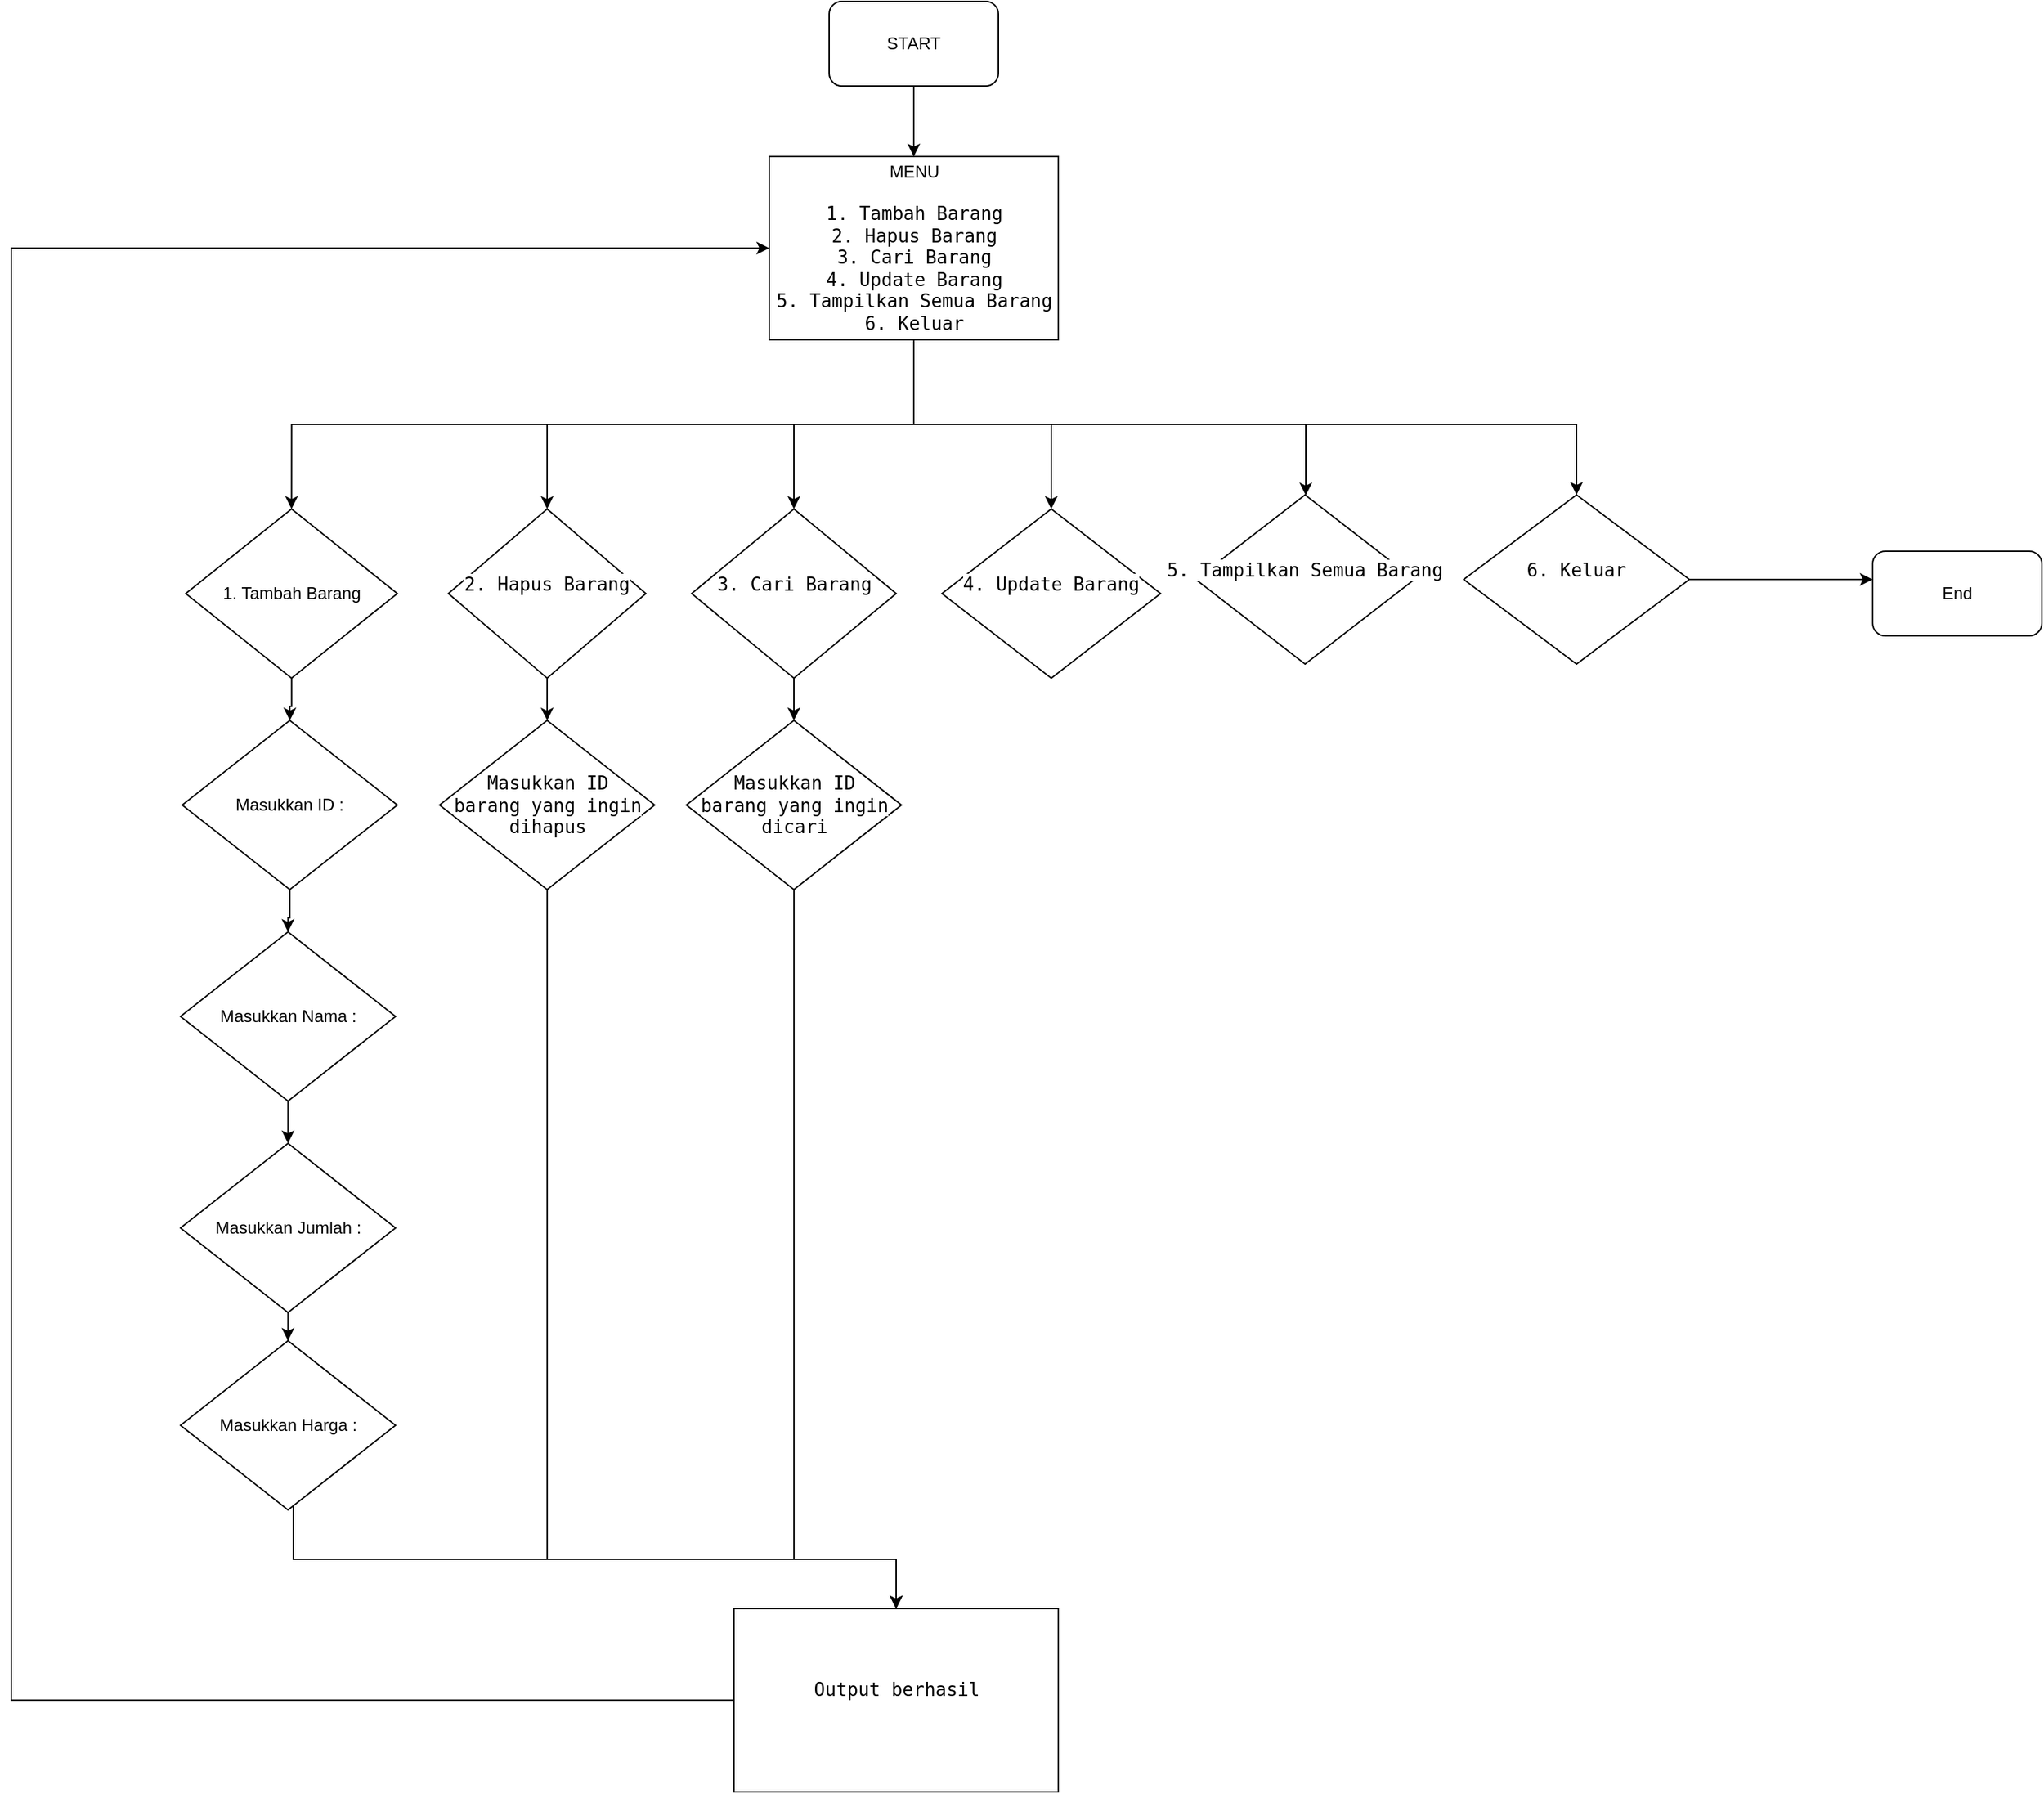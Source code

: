 <mxfile version="24.7.1" type="github">
  <diagram name="Page-1" id="AXtwD7Jq51mVKn2y1dPp">
    <mxGraphModel dx="2970" dy="1215" grid="1" gridSize="10" guides="1" tooltips="1" connect="1" arrows="1" fold="1" page="1" pageScale="1" pageWidth="850" pageHeight="1100" math="0" shadow="0">
      <root>
        <mxCell id="0" />
        <mxCell id="1" parent="0" />
        <mxCell id="LNa_omhU0U5EosSfoNTB-3" style="edgeStyle=orthogonalEdgeStyle;rounded=0;orthogonalLoop=1;jettySize=auto;html=1;" edge="1" parent="1" source="LNa_omhU0U5EosSfoNTB-1" target="LNa_omhU0U5EosSfoNTB-2">
          <mxGeometry relative="1" as="geometry" />
        </mxCell>
        <mxCell id="LNa_omhU0U5EosSfoNTB-1" value="START" style="rounded=1;whiteSpace=wrap;html=1;" vertex="1" parent="1">
          <mxGeometry x="380" y="10" width="120" height="60" as="geometry" />
        </mxCell>
        <mxCell id="LNa_omhU0U5EosSfoNTB-13" value="" style="edgeStyle=orthogonalEdgeStyle;rounded=0;orthogonalLoop=1;jettySize=auto;html=1;" edge="1" parent="1" source="LNa_omhU0U5EosSfoNTB-2" target="LNa_omhU0U5EosSfoNTB-8">
          <mxGeometry relative="1" as="geometry" />
        </mxCell>
        <mxCell id="LNa_omhU0U5EosSfoNTB-21" style="edgeStyle=orthogonalEdgeStyle;rounded=0;orthogonalLoop=1;jettySize=auto;html=1;" edge="1" parent="1" source="LNa_omhU0U5EosSfoNTB-2" target="LNa_omhU0U5EosSfoNTB-7">
          <mxGeometry relative="1" as="geometry" />
        </mxCell>
        <mxCell id="LNa_omhU0U5EosSfoNTB-48" style="edgeStyle=orthogonalEdgeStyle;rounded=0;orthogonalLoop=1;jettySize=auto;html=1;entryX=0.5;entryY=0;entryDx=0;entryDy=0;" edge="1" parent="1" source="LNa_omhU0U5EosSfoNTB-2" target="LNa_omhU0U5EosSfoNTB-4">
          <mxGeometry relative="1" as="geometry">
            <Array as="points">
              <mxPoint x="440" y="310" />
              <mxPoint x="-1" y="310" />
            </Array>
          </mxGeometry>
        </mxCell>
        <mxCell id="LNa_omhU0U5EosSfoNTB-49" style="edgeStyle=orthogonalEdgeStyle;rounded=0;orthogonalLoop=1;jettySize=auto;html=1;" edge="1" parent="1" source="LNa_omhU0U5EosSfoNTB-2" target="LNa_omhU0U5EosSfoNTB-6">
          <mxGeometry relative="1" as="geometry">
            <Array as="points">
              <mxPoint x="440" y="310" />
              <mxPoint x="180" y="310" />
            </Array>
          </mxGeometry>
        </mxCell>
        <mxCell id="LNa_omhU0U5EosSfoNTB-50" style="edgeStyle=orthogonalEdgeStyle;rounded=0;orthogonalLoop=1;jettySize=auto;html=1;" edge="1" parent="1" source="LNa_omhU0U5EosSfoNTB-2" target="LNa_omhU0U5EosSfoNTB-9">
          <mxGeometry relative="1" as="geometry">
            <Array as="points">
              <mxPoint x="440" y="310" />
              <mxPoint x="718" y="310" />
            </Array>
          </mxGeometry>
        </mxCell>
        <mxCell id="LNa_omhU0U5EosSfoNTB-51" style="edgeStyle=orthogonalEdgeStyle;rounded=0;orthogonalLoop=1;jettySize=auto;html=1;entryX=0.5;entryY=0;entryDx=0;entryDy=0;" edge="1" parent="1" source="LNa_omhU0U5EosSfoNTB-2" target="LNa_omhU0U5EosSfoNTB-5">
          <mxGeometry relative="1" as="geometry">
            <Array as="points">
              <mxPoint x="440" y="310" />
              <mxPoint x="910" y="310" />
            </Array>
          </mxGeometry>
        </mxCell>
        <mxCell id="LNa_omhU0U5EosSfoNTB-2" value="MENU&lt;div&gt;&lt;br&gt;&lt;div&gt;&lt;span style=&quot;font-family: monospace; font-size: medium; text-align: start; caret-color: rgba(0, 0, 0, 0); white-space: pre; background-color: rgb(255, 255, 255);&quot;&gt;1. Tambah Barang&lt;br&gt;2. Hapus Barang&lt;br&gt;3. Cari Barang&lt;br&gt;4. Update Barang&lt;br&gt;5. Tampilkan Semua Barang&lt;br&gt;6. Keluar&lt;/span&gt;&lt;br&gt;&lt;/div&gt;&lt;/div&gt;" style="rounded=0;whiteSpace=wrap;html=1;" vertex="1" parent="1">
          <mxGeometry x="337.5" y="120" width="205" height="130" as="geometry" />
        </mxCell>
        <mxCell id="LNa_omhU0U5EosSfoNTB-33" style="edgeStyle=orthogonalEdgeStyle;rounded=0;orthogonalLoop=1;jettySize=auto;html=1;" edge="1" parent="1" source="LNa_omhU0U5EosSfoNTB-4" target="LNa_omhU0U5EosSfoNTB-28">
          <mxGeometry relative="1" as="geometry" />
        </mxCell>
        <mxCell id="LNa_omhU0U5EosSfoNTB-4" value="1. Tambah Barang" style="rhombus;whiteSpace=wrap;html=1;" vertex="1" parent="1">
          <mxGeometry x="-76.25" y="370" width="150" height="120" as="geometry" />
        </mxCell>
        <mxCell id="LNa_omhU0U5EosSfoNTB-46" style="edgeStyle=orthogonalEdgeStyle;rounded=0;orthogonalLoop=1;jettySize=auto;html=1;" edge="1" parent="1" source="LNa_omhU0U5EosSfoNTB-5" target="LNa_omhU0U5EosSfoNTB-45">
          <mxGeometry relative="1" as="geometry">
            <Array as="points">
              <mxPoint x="1090" y="420" />
              <mxPoint x="1090" y="420" />
            </Array>
          </mxGeometry>
        </mxCell>
        <mxCell id="LNa_omhU0U5EosSfoNTB-5" value="&#xa;&lt;span style=&quot;color: rgb(0, 0, 0); font-family: monospace; font-size: medium; font-style: normal; font-variant-ligatures: normal; font-variant-caps: normal; font-weight: 400; letter-spacing: normal; orphans: 2; text-align: start; text-indent: 0px; text-transform: none; widows: 2; word-spacing: 0px; -webkit-text-stroke-width: 0px; caret-color: rgba(0, 0, 0, 0); white-space: pre; background-color: rgb(255, 255, 255); text-decoration-thickness: initial; text-decoration-style: initial; text-decoration-color: initial; display: inline !important; float: none;&quot;&gt;6. Keluar&lt;/span&gt;&#xa;&#xa;" style="rhombus;whiteSpace=wrap;html=1;" vertex="1" parent="1">
          <mxGeometry x="830" y="360" width="160" height="120" as="geometry" />
        </mxCell>
        <mxCell id="LNa_omhU0U5EosSfoNTB-55" style="edgeStyle=orthogonalEdgeStyle;rounded=0;orthogonalLoop=1;jettySize=auto;html=1;" edge="1" parent="1" source="LNa_omhU0U5EosSfoNTB-6" target="LNa_omhU0U5EosSfoNTB-54">
          <mxGeometry relative="1" as="geometry" />
        </mxCell>
        <mxCell id="LNa_omhU0U5EosSfoNTB-6" value="&#xa;&lt;span style=&quot;color: rgb(0, 0, 0); font-family: monospace; font-size: medium; font-style: normal; font-variant-ligatures: normal; font-variant-caps: normal; font-weight: 400; letter-spacing: normal; orphans: 2; text-align: start; text-indent: 0px; text-transform: none; widows: 2; word-spacing: 0px; -webkit-text-stroke-width: 0px; caret-color: rgba(0, 0, 0, 0); white-space: pre; background-color: rgb(255, 255, 255); text-decoration-thickness: initial; text-decoration-style: initial; text-decoration-color: initial; display: inline !important; float: none;&quot;&gt;2. Hapus Barang&lt;/span&gt;&lt;br style=&quot;forced-color-adjust: none; color: rgb(0, 0, 0); font-family: monospace; font-size: medium; font-style: normal; font-variant-ligatures: normal; font-variant-caps: normal; font-weight: 400; letter-spacing: normal; orphans: 2; text-align: start; text-indent: 0px; text-transform: none; widows: 2; word-spacing: 0px; -webkit-text-stroke-width: 0px; caret-color: rgba(0, 0, 0, 0); white-space: pre; text-decoration-thickness: initial; text-decoration-style: initial; text-decoration-color: initial;&quot;&gt;&#xa;&#xa;" style="rhombus;whiteSpace=wrap;html=1;" vertex="1" parent="1">
          <mxGeometry x="110" y="370" width="140" height="120" as="geometry" />
        </mxCell>
        <mxCell id="LNa_omhU0U5EosSfoNTB-59" style="edgeStyle=orthogonalEdgeStyle;rounded=0;orthogonalLoop=1;jettySize=auto;html=1;entryX=0.5;entryY=0;entryDx=0;entryDy=0;" edge="1" parent="1" source="LNa_omhU0U5EosSfoNTB-7" target="LNa_omhU0U5EosSfoNTB-58">
          <mxGeometry relative="1" as="geometry" />
        </mxCell>
        <mxCell id="LNa_omhU0U5EosSfoNTB-7" value="&#xa;&lt;span style=&quot;color: rgb(0, 0, 0); font-family: monospace; font-size: medium; font-style: normal; font-variant-ligatures: normal; font-variant-caps: normal; font-weight: 400; letter-spacing: normal; orphans: 2; text-align: start; text-indent: 0px; text-transform: none; widows: 2; word-spacing: 0px; -webkit-text-stroke-width: 0px; caret-color: rgba(0, 0, 0, 0); white-space: pre; background-color: rgb(255, 255, 255); text-decoration-thickness: initial; text-decoration-style: initial; text-decoration-color: initial; display: inline !important; float: none;&quot;&gt;3. Cari Barang&lt;/span&gt;&lt;br style=&quot;forced-color-adjust: none; color: rgb(0, 0, 0); font-family: monospace; font-size: medium; font-style: normal; font-variant-ligatures: normal; font-variant-caps: normal; font-weight: 400; letter-spacing: normal; orphans: 2; text-align: start; text-indent: 0px; text-transform: none; widows: 2; word-spacing: 0px; -webkit-text-stroke-width: 0px; caret-color: rgba(0, 0, 0, 0); white-space: pre; text-decoration-thickness: initial; text-decoration-style: initial; text-decoration-color: initial;&quot;&gt;&#xa;&#xa;" style="rhombus;whiteSpace=wrap;html=1;" vertex="1" parent="1">
          <mxGeometry x="282.5" y="370" width="145" height="120" as="geometry" />
        </mxCell>
        <mxCell id="LNa_omhU0U5EosSfoNTB-8" value="&#xa;&lt;span style=&quot;color: rgb(0, 0, 0); font-family: monospace; font-size: medium; font-style: normal; font-variant-ligatures: normal; font-variant-caps: normal; font-weight: 400; letter-spacing: normal; orphans: 2; text-align: start; text-indent: 0px; text-transform: none; widows: 2; word-spacing: 0px; -webkit-text-stroke-width: 0px; caret-color: rgba(0, 0, 0, 0); white-space: pre; background-color: rgb(255, 255, 255); text-decoration-thickness: initial; text-decoration-style: initial; text-decoration-color: initial; display: inline !important; float: none;&quot;&gt;4. Update Barang&lt;/span&gt;&lt;br style=&quot;forced-color-adjust: none; color: rgb(0, 0, 0); font-family: monospace; font-size: medium; font-style: normal; font-variant-ligatures: normal; font-variant-caps: normal; font-weight: 400; letter-spacing: normal; orphans: 2; text-align: start; text-indent: 0px; text-transform: none; widows: 2; word-spacing: 0px; -webkit-text-stroke-width: 0px; caret-color: rgba(0, 0, 0, 0); white-space: pre; text-decoration-thickness: initial; text-decoration-style: initial; text-decoration-color: initial;&quot;&gt;&#xa;&#xa;" style="rhombus;whiteSpace=wrap;html=1;" vertex="1" parent="1">
          <mxGeometry x="460" y="370" width="155" height="120" as="geometry" />
        </mxCell>
        <mxCell id="LNa_omhU0U5EosSfoNTB-9" value="&#xa;&lt;span style=&quot;color: rgb(0, 0, 0); font-family: monospace; font-size: medium; font-style: normal; font-variant-ligatures: normal; font-variant-caps: normal; font-weight: 400; letter-spacing: normal; orphans: 2; text-align: start; text-indent: 0px; text-transform: none; widows: 2; word-spacing: 0px; -webkit-text-stroke-width: 0px; caret-color: rgba(0, 0, 0, 0); white-space: pre; background-color: rgb(255, 255, 255); text-decoration-thickness: initial; text-decoration-style: initial; text-decoration-color: initial; display: inline !important; float: none;&quot;&gt;5. Tampilkan Semua Barang&lt;/span&gt;&lt;br style=&quot;forced-color-adjust: none; color: rgb(0, 0, 0); font-family: monospace; font-size: medium; font-style: normal; font-variant-ligatures: normal; font-variant-caps: normal; font-weight: 400; letter-spacing: normal; orphans: 2; text-align: start; text-indent: 0px; text-transform: none; widows: 2; word-spacing: 0px; -webkit-text-stroke-width: 0px; caret-color: rgba(0, 0, 0, 0); white-space: pre; text-decoration-thickness: initial; text-decoration-style: initial; text-decoration-color: initial;&quot;&gt;&#xa;&#xa;" style="rhombus;whiteSpace=wrap;html=1;" vertex="1" parent="1">
          <mxGeometry x="640" y="360" width="155" height="120" as="geometry" />
        </mxCell>
        <mxCell id="LNa_omhU0U5EosSfoNTB-38" style="edgeStyle=orthogonalEdgeStyle;rounded=0;orthogonalLoop=1;jettySize=auto;html=1;" edge="1" parent="1" source="LNa_omhU0U5EosSfoNTB-28" target="LNa_omhU0U5EosSfoNTB-29">
          <mxGeometry relative="1" as="geometry" />
        </mxCell>
        <mxCell id="LNa_omhU0U5EosSfoNTB-28" value="Masukkan ID :" style="rhombus;whiteSpace=wrap;html=1;" vertex="1" parent="1">
          <mxGeometry x="-78.75" y="520" width="152.5" height="120" as="geometry" />
        </mxCell>
        <mxCell id="LNa_omhU0U5EosSfoNTB-39" style="edgeStyle=orthogonalEdgeStyle;rounded=0;orthogonalLoop=1;jettySize=auto;html=1;" edge="1" parent="1" source="LNa_omhU0U5EosSfoNTB-29" target="LNa_omhU0U5EosSfoNTB-30">
          <mxGeometry relative="1" as="geometry" />
        </mxCell>
        <mxCell id="LNa_omhU0U5EosSfoNTB-29" value="Masukkan Nama :" style="rhombus;whiteSpace=wrap;html=1;" vertex="1" parent="1">
          <mxGeometry x="-80" y="670" width="152.5" height="120" as="geometry" />
        </mxCell>
        <mxCell id="LNa_omhU0U5EosSfoNTB-41" style="edgeStyle=orthogonalEdgeStyle;rounded=0;orthogonalLoop=1;jettySize=auto;html=1;" edge="1" parent="1" source="LNa_omhU0U5EosSfoNTB-30" target="LNa_omhU0U5EosSfoNTB-31">
          <mxGeometry relative="1" as="geometry" />
        </mxCell>
        <mxCell id="LNa_omhU0U5EosSfoNTB-30" value="Masukkan Jumlah :" style="rhombus;whiteSpace=wrap;html=1;" vertex="1" parent="1">
          <mxGeometry x="-80" y="820" width="152.5" height="120" as="geometry" />
        </mxCell>
        <mxCell id="LNa_omhU0U5EosSfoNTB-53" style="edgeStyle=orthogonalEdgeStyle;rounded=0;orthogonalLoop=1;jettySize=auto;html=1;" edge="1" parent="1" source="LNa_omhU0U5EosSfoNTB-31" target="LNa_omhU0U5EosSfoNTB-32">
          <mxGeometry relative="1" as="geometry">
            <Array as="points">
              <mxPoint y="1115" />
            </Array>
          </mxGeometry>
        </mxCell>
        <mxCell id="LNa_omhU0U5EosSfoNTB-31" value="Masukkan Harga :" style="rhombus;whiteSpace=wrap;html=1;" vertex="1" parent="1">
          <mxGeometry x="-80" y="960" width="152.5" height="120" as="geometry" />
        </mxCell>
        <mxCell id="LNa_omhU0U5EosSfoNTB-61" style="edgeStyle=orthogonalEdgeStyle;rounded=0;orthogonalLoop=1;jettySize=auto;html=1;" edge="1" parent="1" source="LNa_omhU0U5EosSfoNTB-32" target="LNa_omhU0U5EosSfoNTB-2">
          <mxGeometry relative="1" as="geometry">
            <Array as="points">
              <mxPoint x="-200" y="1215" />
              <mxPoint x="-200" y="185" />
            </Array>
          </mxGeometry>
        </mxCell>
        <mxCell id="LNa_omhU0U5EosSfoNTB-32" value="&lt;span style=&quot;font-family: monospace; font-size: medium; text-align: start; caret-color: rgba(0, 0, 0, 0); white-space: pre; background-color: rgb(255, 255, 255);&quot;&gt;Output berhasil&lt;/span&gt;&lt;div&gt;&lt;span style=&quot;font-family: monospace; font-size: medium; text-align: start; caret-color: rgba(0, 0, 0, 0); white-space: pre; background-color: rgb(255, 255, 255);&quot;&gt;&lt;br&gt;&lt;/span&gt;&lt;/div&gt;" style="rounded=0;whiteSpace=wrap;html=1;" vertex="1" parent="1">
          <mxGeometry x="312.5" y="1150" width="230" height="130" as="geometry" />
        </mxCell>
        <mxCell id="LNa_omhU0U5EosSfoNTB-45" value="End" style="rounded=1;whiteSpace=wrap;html=1;" vertex="1" parent="1">
          <mxGeometry x="1120" y="400" width="120" height="60" as="geometry" />
        </mxCell>
        <mxCell id="LNa_omhU0U5EosSfoNTB-57" style="edgeStyle=orthogonalEdgeStyle;rounded=0;orthogonalLoop=1;jettySize=auto;html=1;" edge="1" parent="1" source="LNa_omhU0U5EosSfoNTB-54" target="LNa_omhU0U5EosSfoNTB-32">
          <mxGeometry relative="1" as="geometry">
            <Array as="points">
              <mxPoint x="180" y="1115" />
            </Array>
          </mxGeometry>
        </mxCell>
        <mxCell id="LNa_omhU0U5EosSfoNTB-54" value="&lt;br&gt;&lt;span style=&quot;color: rgb(0, 0, 0); font-family: monospace; font-size: medium; font-style: normal; font-variant-ligatures: normal; font-variant-caps: normal; font-weight: 400; letter-spacing: normal; orphans: 2; text-align: start; text-indent: 0px; text-transform: none; widows: 2; word-spacing: 0px; -webkit-text-stroke-width: 0px; caret-color: rgba(0, 0, 0, 0); white-space: pre; background-color: rgb(255, 255, 255); text-decoration-thickness: initial; text-decoration-style: initial; text-decoration-color: initial; display: inline !important; float: none;&quot;&gt;Masukkan ID&lt;/span&gt;&lt;div&gt;&lt;span style=&quot;color: rgb(0, 0, 0); font-family: monospace; font-size: medium; font-style: normal; font-variant-ligatures: normal; font-variant-caps: normal; font-weight: 400; letter-spacing: normal; orphans: 2; text-align: start; text-indent: 0px; text-transform: none; widows: 2; word-spacing: 0px; -webkit-text-stroke-width: 0px; caret-color: rgba(0, 0, 0, 0); white-space: pre; background-color: rgb(255, 255, 255); text-decoration-thickness: initial; text-decoration-style: initial; text-decoration-color: initial; display: inline !important; float: none;&quot;&gt;barang yang ingin&lt;/span&gt;&lt;/div&gt;&lt;div&gt;&lt;span style=&quot;color: rgb(0, 0, 0); font-family: monospace; font-size: medium; font-style: normal; font-variant-ligatures: normal; font-variant-caps: normal; font-weight: 400; letter-spacing: normal; orphans: 2; text-align: start; text-indent: 0px; text-transform: none; widows: 2; word-spacing: 0px; -webkit-text-stroke-width: 0px; caret-color: rgba(0, 0, 0, 0); white-space: pre; background-color: rgb(255, 255, 255); text-decoration-thickness: initial; text-decoration-style: initial; text-decoration-color: initial; display: inline !important; float: none;&quot;&gt;dihapus&lt;/span&gt;&lt;br&gt;&lt;br&gt;&lt;/div&gt;" style="rhombus;whiteSpace=wrap;html=1;" vertex="1" parent="1">
          <mxGeometry x="103.75" y="520" width="152.5" height="120" as="geometry" />
        </mxCell>
        <mxCell id="LNa_omhU0U5EosSfoNTB-60" style="edgeStyle=orthogonalEdgeStyle;rounded=0;orthogonalLoop=1;jettySize=auto;html=1;" edge="1" parent="1" source="LNa_omhU0U5EosSfoNTB-58" target="LNa_omhU0U5EosSfoNTB-32">
          <mxGeometry relative="1" as="geometry">
            <Array as="points">
              <mxPoint x="355" y="1115" />
            </Array>
          </mxGeometry>
        </mxCell>
        <mxCell id="LNa_omhU0U5EosSfoNTB-58" value="&lt;span style=&quot;color: rgb(0, 0, 0); font-family: monospace; font-size: medium; font-style: normal; font-variant-ligatures: normal; font-variant-caps: normal; font-weight: 400; letter-spacing: normal; orphans: 2; text-align: start; text-indent: 0px; text-transform: none; widows: 2; word-spacing: 0px; -webkit-text-stroke-width: 0px; caret-color: rgba(0, 0, 0, 0); white-space: pre; background-color: rgb(255, 255, 255); text-decoration-thickness: initial; text-decoration-style: initial; text-decoration-color: initial; display: inline !important; float: none;&quot;&gt;Masukkan ID&lt;/span&gt;&lt;div&gt;&lt;span style=&quot;color: rgb(0, 0, 0); font-family: monospace; font-size: medium; font-style: normal; font-variant-ligatures: normal; font-variant-caps: normal; font-weight: 400; letter-spacing: normal; orphans: 2; text-align: start; text-indent: 0px; text-transform: none; widows: 2; word-spacing: 0px; -webkit-text-stroke-width: 0px; caret-color: rgba(0, 0, 0, 0); white-space: pre; background-color: rgb(255, 255, 255); text-decoration-thickness: initial; text-decoration-style: initial; text-decoration-color: initial; display: inline !important; float: none;&quot;&gt;barang yang ingin&lt;/span&gt;&lt;/div&gt;&lt;div&gt;&lt;span style=&quot;color: rgb(0, 0, 0); font-family: monospace; font-size: medium; font-style: normal; font-variant-ligatures: normal; font-variant-caps: normal; font-weight: 400; letter-spacing: normal; orphans: 2; text-align: start; text-indent: 0px; text-transform: none; widows: 2; word-spacing: 0px; -webkit-text-stroke-width: 0px; caret-color: rgba(0, 0, 0, 0); white-space: pre; background-color: rgb(255, 255, 255); text-decoration-thickness: initial; text-decoration-style: initial; text-decoration-color: initial; display: inline !important; float: none;&quot;&gt;dicari&lt;/span&gt;&lt;/div&gt;" style="rhombus;whiteSpace=wrap;html=1;" vertex="1" parent="1">
          <mxGeometry x="278.75" y="520" width="152.5" height="120" as="geometry" />
        </mxCell>
      </root>
    </mxGraphModel>
  </diagram>
</mxfile>
